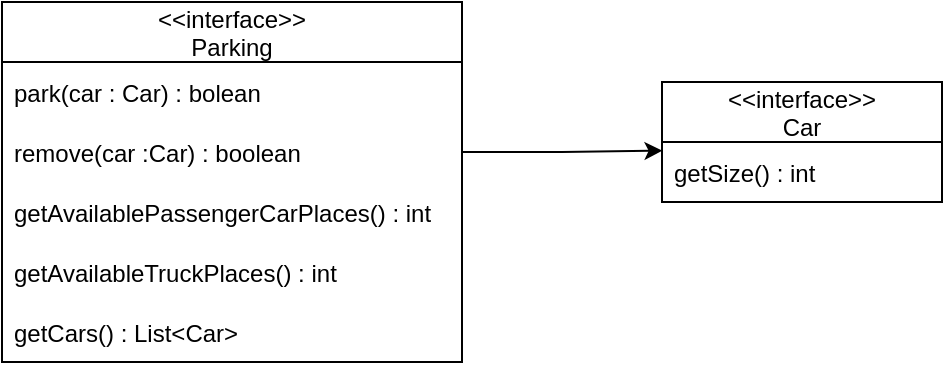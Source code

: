 <mxfile version="20.3.7" type="device"><diagram id="XxbZkTqFJi3N8eT9ao1y" name="Page-1"><mxGraphModel dx="899" dy="1136" grid="1" gridSize="10" guides="1" tooltips="1" connect="1" arrows="1" fold="1" page="1" pageScale="1" pageWidth="850" pageHeight="1100" math="0" shadow="0"><root><mxCell id="0"/><mxCell id="1" parent="0"/><mxCell id="pYV-Aaw7_fUfaK4Tin16-2" value="&lt;&lt;interface&gt;&gt;&#10;Parking" style="swimlane;fontStyle=0;childLayout=stackLayout;horizontal=1;startSize=30;horizontalStack=0;resizeParent=1;resizeParentMax=0;resizeLast=0;collapsible=1;marginBottom=0;" vertex="1" parent="1"><mxGeometry x="80" y="240" width="230" height="180" as="geometry"/></mxCell><mxCell id="pYV-Aaw7_fUfaK4Tin16-3" value="park(car : Car) : bolean" style="text;strokeColor=none;fillColor=none;align=left;verticalAlign=middle;spacingLeft=4;spacingRight=4;overflow=hidden;points=[[0,0.5],[1,0.5]];portConstraint=eastwest;rotatable=0;" vertex="1" parent="pYV-Aaw7_fUfaK4Tin16-2"><mxGeometry y="30" width="230" height="30" as="geometry"/></mxCell><mxCell id="pYV-Aaw7_fUfaK4Tin16-4" value="remove(car :Car) : boolean" style="text;strokeColor=none;fillColor=none;align=left;verticalAlign=middle;spacingLeft=4;spacingRight=4;overflow=hidden;points=[[0,0.5],[1,0.5]];portConstraint=eastwest;rotatable=0;" vertex="1" parent="pYV-Aaw7_fUfaK4Tin16-2"><mxGeometry y="60" width="230" height="30" as="geometry"/></mxCell><mxCell id="pYV-Aaw7_fUfaK4Tin16-5" value="getAvailablePassengerCarPlaces() : int" style="text;strokeColor=none;fillColor=none;align=left;verticalAlign=middle;spacingLeft=4;spacingRight=4;overflow=hidden;points=[[0,0.5],[1,0.5]];portConstraint=eastwest;rotatable=0;" vertex="1" parent="pYV-Aaw7_fUfaK4Tin16-2"><mxGeometry y="90" width="230" height="30" as="geometry"/></mxCell><mxCell id="pYV-Aaw7_fUfaK4Tin16-7" value="getAvailableTruckPlaces() : int" style="text;strokeColor=none;fillColor=none;align=left;verticalAlign=middle;spacingLeft=4;spacingRight=4;overflow=hidden;points=[[0,0.5],[1,0.5]];portConstraint=eastwest;rotatable=0;" vertex="1" parent="pYV-Aaw7_fUfaK4Tin16-2"><mxGeometry y="120" width="230" height="30" as="geometry"/></mxCell><mxCell id="pYV-Aaw7_fUfaK4Tin16-9" value="getCars() : List&lt;Car&gt;" style="text;strokeColor=none;fillColor=none;align=left;verticalAlign=middle;spacingLeft=4;spacingRight=4;overflow=hidden;points=[[0,0.5],[1,0.5]];portConstraint=eastwest;rotatable=0;" vertex="1" parent="pYV-Aaw7_fUfaK4Tin16-2"><mxGeometry y="150" width="230" height="30" as="geometry"/></mxCell><mxCell id="pYV-Aaw7_fUfaK4Tin16-10" value="&lt;&lt;interface&gt;&gt;&#10;Car" style="swimlane;fontStyle=0;childLayout=stackLayout;horizontal=1;startSize=30;horizontalStack=0;resizeParent=1;resizeParentMax=0;resizeLast=0;collapsible=1;marginBottom=0;" vertex="1" parent="1"><mxGeometry x="410" y="280" width="140" height="60" as="geometry"/></mxCell><mxCell id="pYV-Aaw7_fUfaK4Tin16-15" value="getSize() : int" style="text;strokeColor=none;fillColor=none;align=left;verticalAlign=middle;spacingLeft=4;spacingRight=4;overflow=hidden;points=[[0,0.5],[1,0.5]];portConstraint=eastwest;rotatable=0;" vertex="1" parent="pYV-Aaw7_fUfaK4Tin16-10"><mxGeometry y="30" width="140" height="30" as="geometry"/></mxCell><mxCell id="pYV-Aaw7_fUfaK4Tin16-18" style="edgeStyle=orthogonalEdgeStyle;rounded=0;orthogonalLoop=1;jettySize=auto;html=1;exitX=1;exitY=0.5;exitDx=0;exitDy=0;entryX=0.002;entryY=0.144;entryDx=0;entryDy=0;entryPerimeter=0;" edge="1" parent="1" source="pYV-Aaw7_fUfaK4Tin16-4" target="pYV-Aaw7_fUfaK4Tin16-15"><mxGeometry relative="1" as="geometry"/></mxCell></root></mxGraphModel></diagram></mxfile>